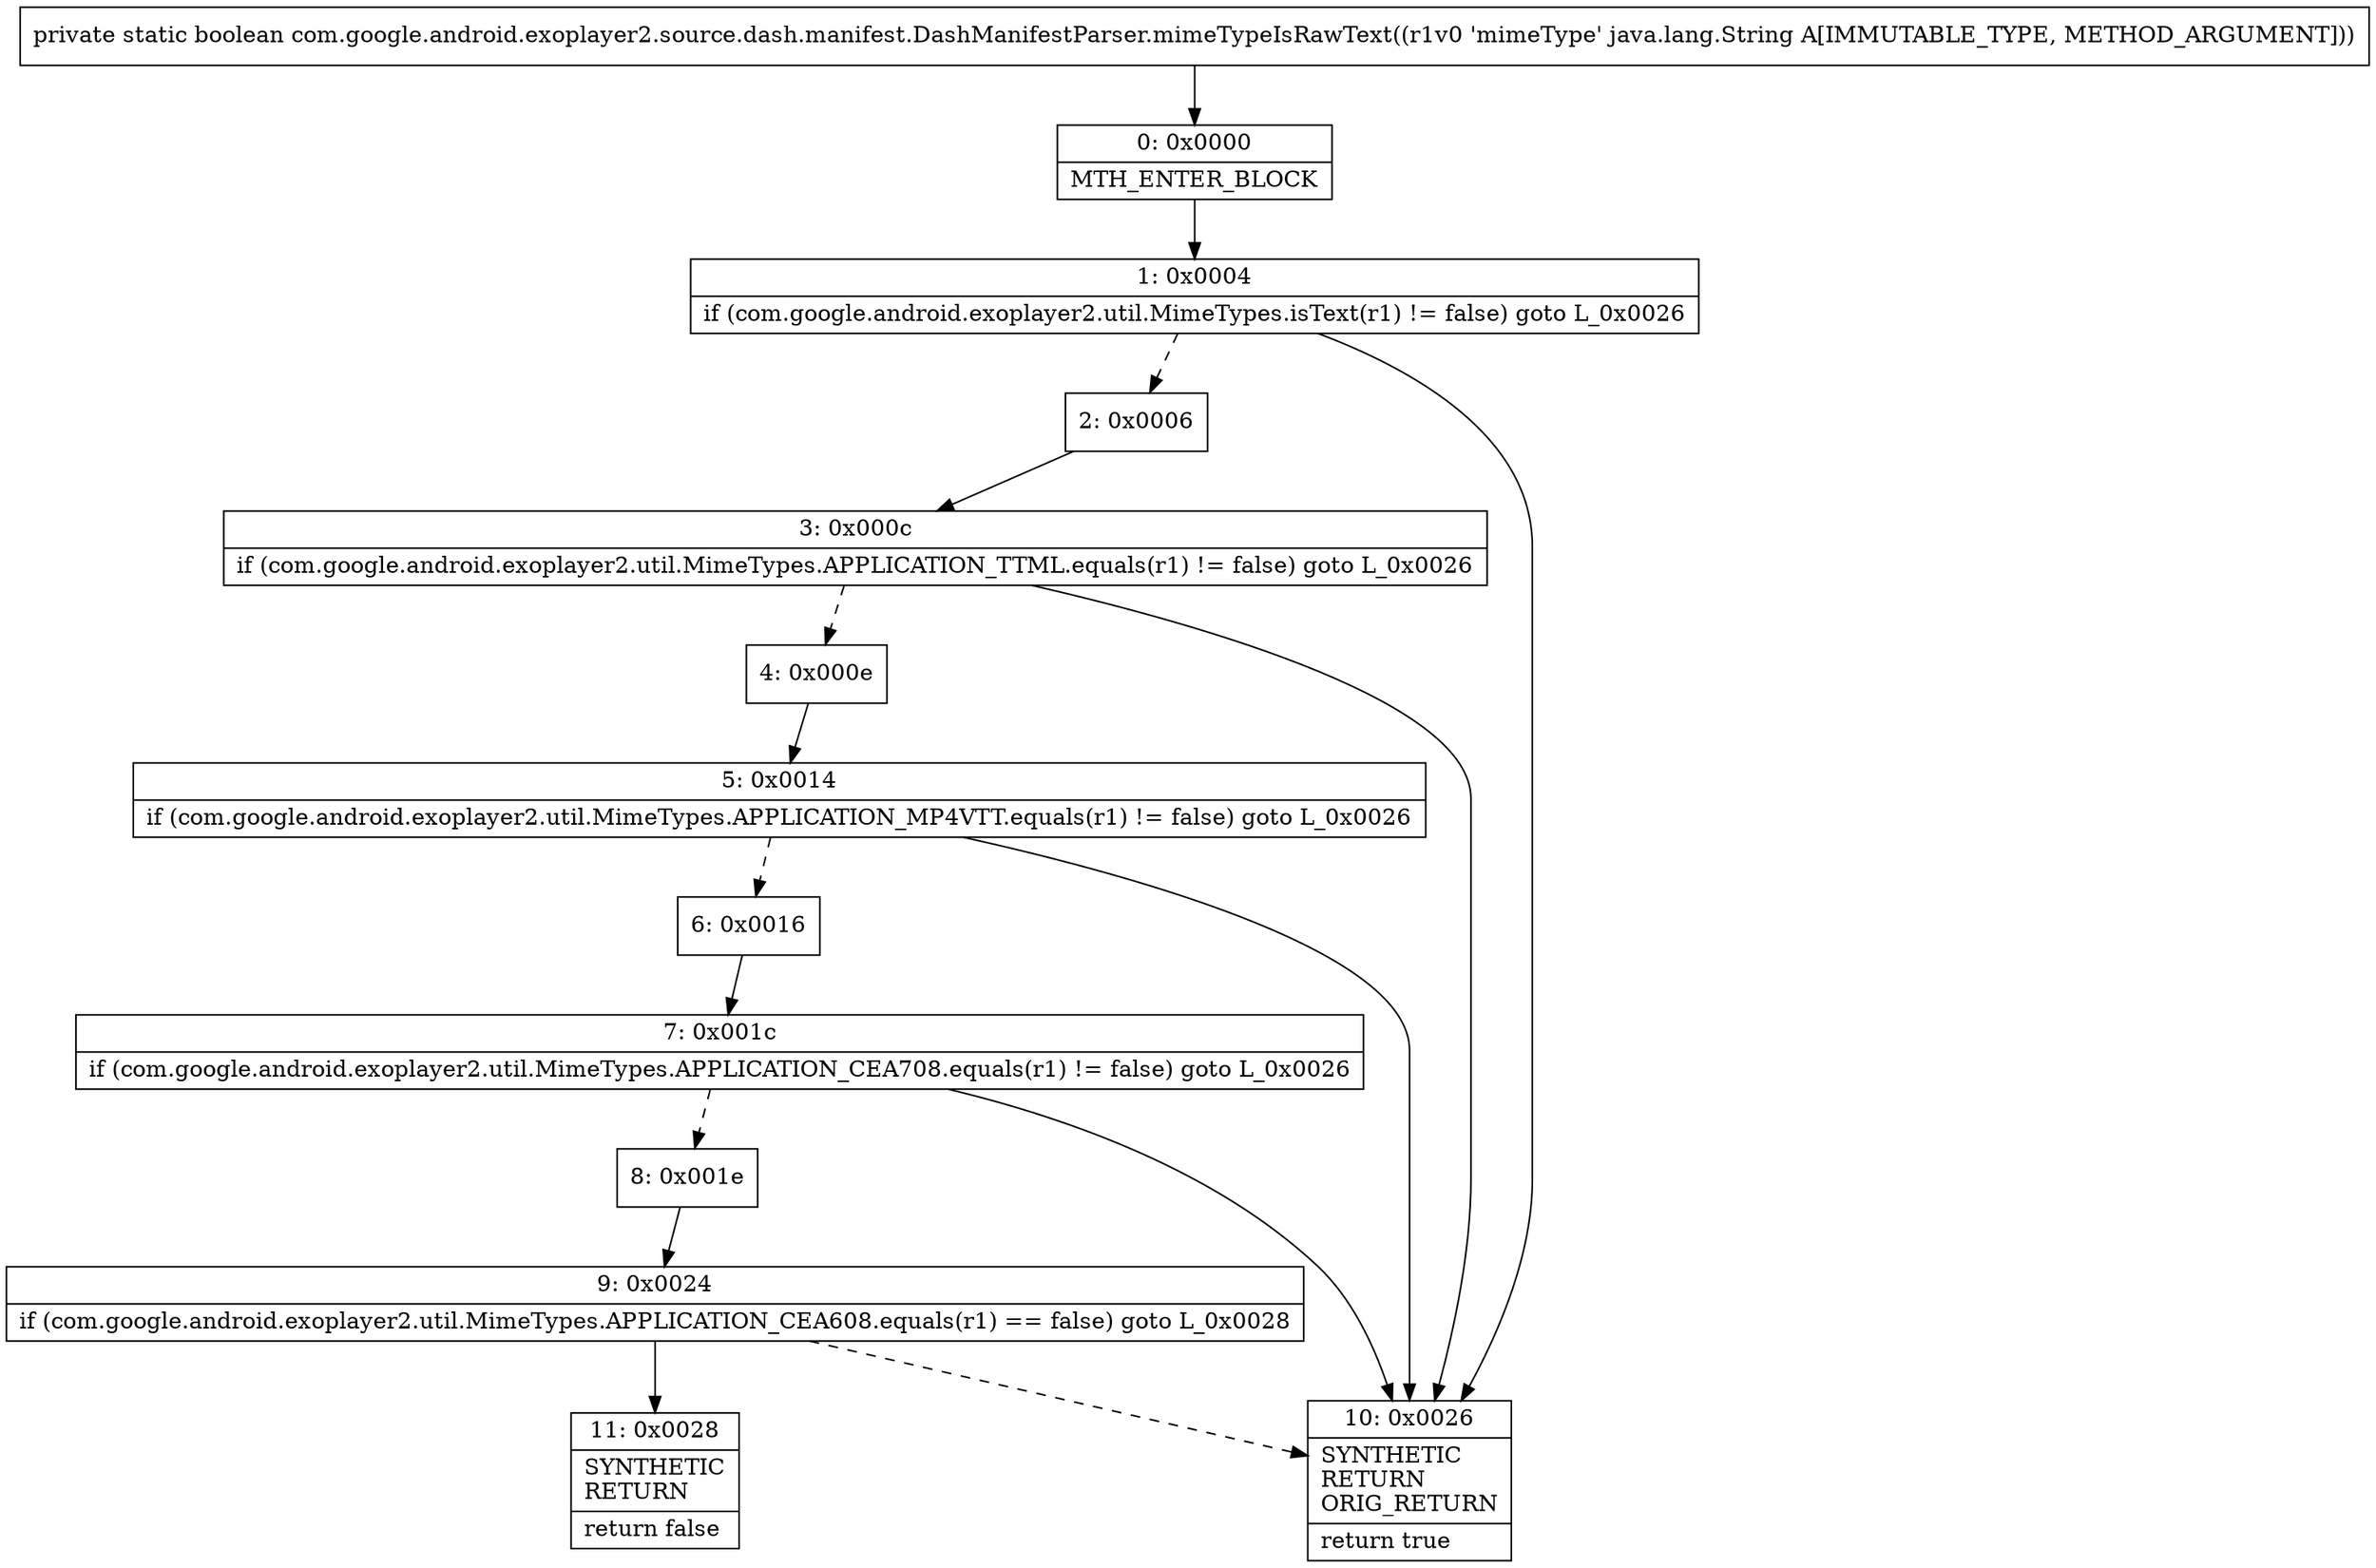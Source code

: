 digraph "CFG forcom.google.android.exoplayer2.source.dash.manifest.DashManifestParser.mimeTypeIsRawText(Ljava\/lang\/String;)Z" {
Node_0 [shape=record,label="{0\:\ 0x0000|MTH_ENTER_BLOCK\l}"];
Node_1 [shape=record,label="{1\:\ 0x0004|if (com.google.android.exoplayer2.util.MimeTypes.isText(r1) != false) goto L_0x0026\l}"];
Node_2 [shape=record,label="{2\:\ 0x0006}"];
Node_3 [shape=record,label="{3\:\ 0x000c|if (com.google.android.exoplayer2.util.MimeTypes.APPLICATION_TTML.equals(r1) != false) goto L_0x0026\l}"];
Node_4 [shape=record,label="{4\:\ 0x000e}"];
Node_5 [shape=record,label="{5\:\ 0x0014|if (com.google.android.exoplayer2.util.MimeTypes.APPLICATION_MP4VTT.equals(r1) != false) goto L_0x0026\l}"];
Node_6 [shape=record,label="{6\:\ 0x0016}"];
Node_7 [shape=record,label="{7\:\ 0x001c|if (com.google.android.exoplayer2.util.MimeTypes.APPLICATION_CEA708.equals(r1) != false) goto L_0x0026\l}"];
Node_8 [shape=record,label="{8\:\ 0x001e}"];
Node_9 [shape=record,label="{9\:\ 0x0024|if (com.google.android.exoplayer2.util.MimeTypes.APPLICATION_CEA608.equals(r1) == false) goto L_0x0028\l}"];
Node_10 [shape=record,label="{10\:\ 0x0026|SYNTHETIC\lRETURN\lORIG_RETURN\l|return true\l}"];
Node_11 [shape=record,label="{11\:\ 0x0028|SYNTHETIC\lRETURN\l|return false\l}"];
MethodNode[shape=record,label="{private static boolean com.google.android.exoplayer2.source.dash.manifest.DashManifestParser.mimeTypeIsRawText((r1v0 'mimeType' java.lang.String A[IMMUTABLE_TYPE, METHOD_ARGUMENT])) }"];
MethodNode -> Node_0;
Node_0 -> Node_1;
Node_1 -> Node_2[style=dashed];
Node_1 -> Node_10;
Node_2 -> Node_3;
Node_3 -> Node_4[style=dashed];
Node_3 -> Node_10;
Node_4 -> Node_5;
Node_5 -> Node_6[style=dashed];
Node_5 -> Node_10;
Node_6 -> Node_7;
Node_7 -> Node_8[style=dashed];
Node_7 -> Node_10;
Node_8 -> Node_9;
Node_9 -> Node_10[style=dashed];
Node_9 -> Node_11;
}

